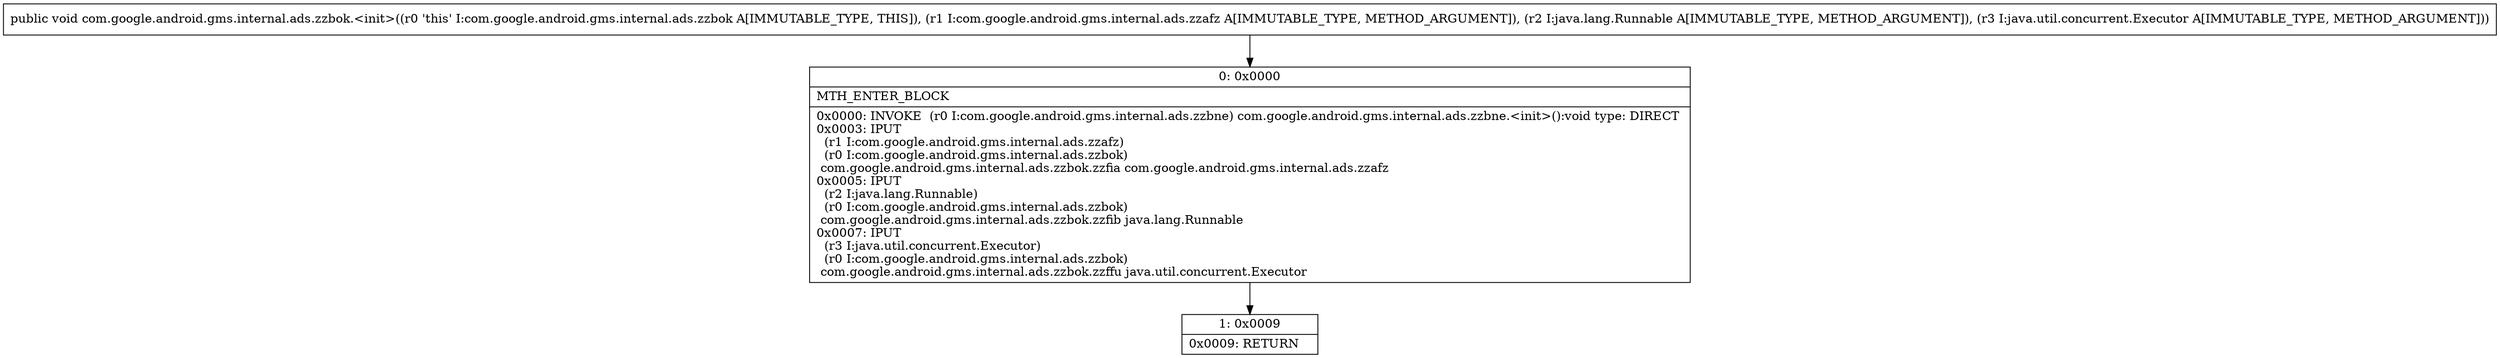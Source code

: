 digraph "CFG forcom.google.android.gms.internal.ads.zzbok.\<init\>(Lcom\/google\/android\/gms\/internal\/ads\/zzafz;Ljava\/lang\/Runnable;Ljava\/util\/concurrent\/Executor;)V" {
Node_0 [shape=record,label="{0\:\ 0x0000|MTH_ENTER_BLOCK\l|0x0000: INVOKE  (r0 I:com.google.android.gms.internal.ads.zzbne) com.google.android.gms.internal.ads.zzbne.\<init\>():void type: DIRECT \l0x0003: IPUT  \l  (r1 I:com.google.android.gms.internal.ads.zzafz)\l  (r0 I:com.google.android.gms.internal.ads.zzbok)\l com.google.android.gms.internal.ads.zzbok.zzfia com.google.android.gms.internal.ads.zzafz \l0x0005: IPUT  \l  (r2 I:java.lang.Runnable)\l  (r0 I:com.google.android.gms.internal.ads.zzbok)\l com.google.android.gms.internal.ads.zzbok.zzfib java.lang.Runnable \l0x0007: IPUT  \l  (r3 I:java.util.concurrent.Executor)\l  (r0 I:com.google.android.gms.internal.ads.zzbok)\l com.google.android.gms.internal.ads.zzbok.zzffu java.util.concurrent.Executor \l}"];
Node_1 [shape=record,label="{1\:\ 0x0009|0x0009: RETURN   \l}"];
MethodNode[shape=record,label="{public void com.google.android.gms.internal.ads.zzbok.\<init\>((r0 'this' I:com.google.android.gms.internal.ads.zzbok A[IMMUTABLE_TYPE, THIS]), (r1 I:com.google.android.gms.internal.ads.zzafz A[IMMUTABLE_TYPE, METHOD_ARGUMENT]), (r2 I:java.lang.Runnable A[IMMUTABLE_TYPE, METHOD_ARGUMENT]), (r3 I:java.util.concurrent.Executor A[IMMUTABLE_TYPE, METHOD_ARGUMENT])) }"];
MethodNode -> Node_0;
Node_0 -> Node_1;
}

